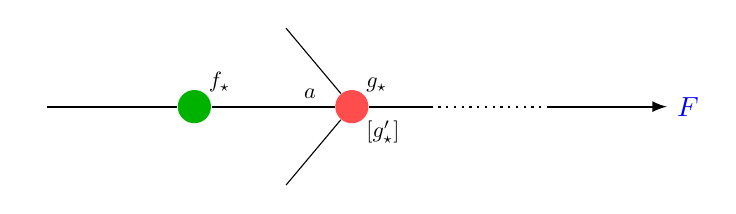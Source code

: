 \begin{tikzpicture}
\def\layersep{2cm}
\tikzstyle{neuron}=[circle,fill=red!50,minimum size=12pt,inner sep=0pt]

\node(E) at (-\layersep,0) {};

% Neurone F
\node[neuron,green!70!black] (F) at (0,0) {};
\node[above right=0.8ex,scale=0.8] at (F) {$f_\star$};
 \path[thick] (E) edge (F);

% Neurone G
\node[neuron,red!70] (G) at (\layersep,0) {};
\node[above right=0.8ex,scale=0.8] at (G) {$g_\star$};
\node[below right=0.8ex,scale=0.8] at (G) {$[g'_\star]$};
 \path[thick] (F) edge node[pos=0.8,above,scale=0.8]{$a$} (G);
 \draw[] (G)  to ++ (130:1.3);
 \draw[] (G) to ++ (-130:1.3);

% Sortie
 \draw[thick] (G) --  (3,0);
 \draw[thick,dotted] (3,0) --  (4.5,0);
\draw[->,>=latex,thick] (4.5,0) -- ++(1.5,0) node[right,blue]{$F$};

\end{tikzpicture}  